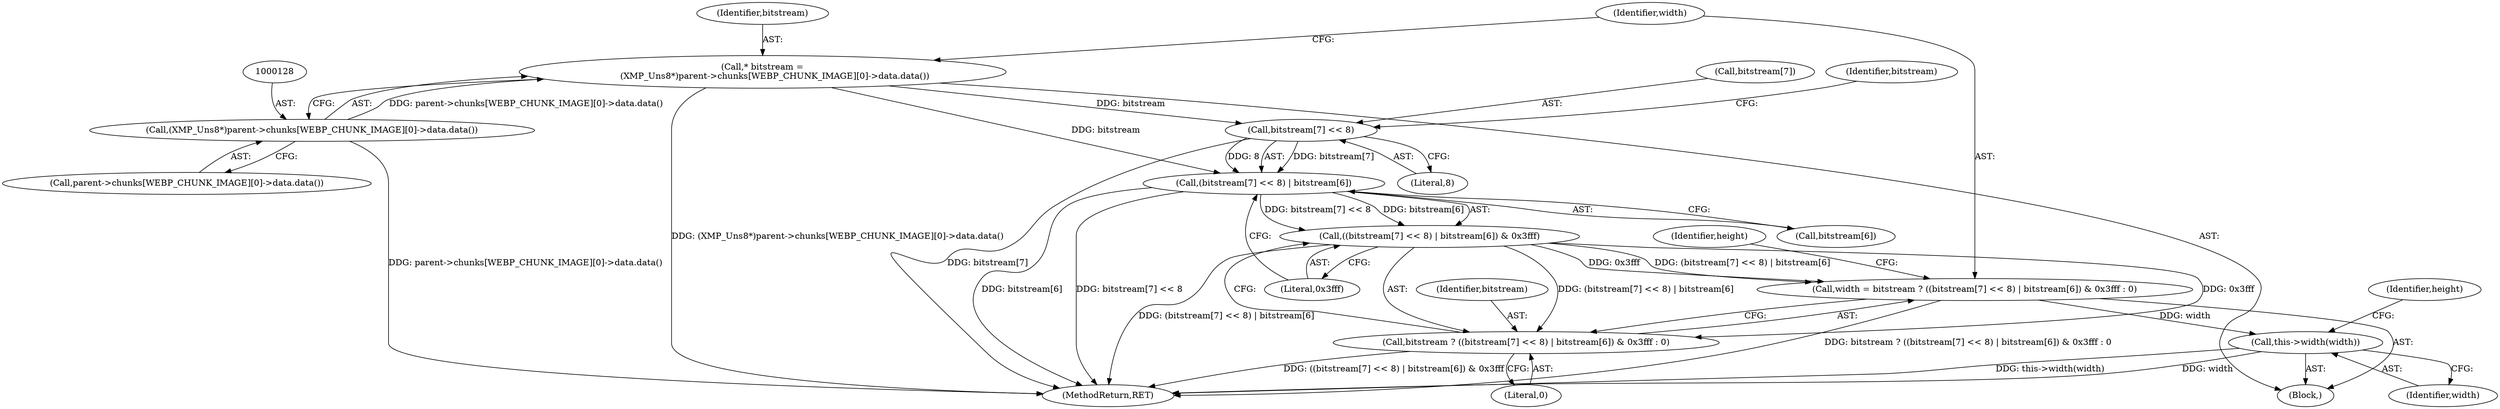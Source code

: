 digraph "0_exempi_aabedb5e749dd59112a3fe1e8e08f2d934f56666@array" {
"1000137" [label="(Call,bitstream[7] << 8)"];
"1000125" [label="(Call,* bitstream =\n         (XMP_Uns8*)parent->chunks[WEBP_CHUNK_IMAGE][0]->data.data())"];
"1000127" [label="(Call,(XMP_Uns8*)parent->chunks[WEBP_CHUNK_IMAGE][0]->data.data())"];
"1000136" [label="(Call,(bitstream[7] << 8) | bitstream[6])"];
"1000135" [label="(Call,((bitstream[7] << 8) | bitstream[6]) & 0x3fff)"];
"1000131" [label="(Call,width = bitstream ? ((bitstream[7] << 8) | bitstream[6]) & 0x3fff : 0)"];
"1000164" [label="(Call,this->width(width))"];
"1000133" [label="(Call,bitstream ? ((bitstream[7] << 8) | bitstream[6]) & 0x3fff : 0)"];
"1000165" [label="(Identifier,width)"];
"1000146" [label="(Literal,0)"];
"1000164" [label="(Call,this->width(width))"];
"1000126" [label="(Identifier,bitstream)"];
"1000125" [label="(Call,* bitstream =\n         (XMP_Uns8*)parent->chunks[WEBP_CHUNK_IMAGE][0]->data.data())"];
"1000133" [label="(Call,bitstream ? ((bitstream[7] << 8) | bitstream[6]) & 0x3fff : 0)"];
"1000545" [label="(MethodReturn,RET)"];
"1000131" [label="(Call,width = bitstream ? ((bitstream[7] << 8) | bitstream[6]) & 0x3fff : 0)"];
"1000136" [label="(Call,(bitstream[7] << 8) | bitstream[6])"];
"1000138" [label="(Call,bitstream[7])"];
"1000137" [label="(Call,bitstream[7] << 8)"];
"1000129" [label="(Call,parent->chunks[WEBP_CHUNK_IMAGE][0]->data.data())"];
"1000149" [label="(Identifier,height)"];
"1000167" [label="(Identifier,height)"];
"1000143" [label="(Identifier,bitstream)"];
"1000142" [label="(Call,bitstream[6])"];
"1000104" [label="(Block,)"];
"1000135" [label="(Call,((bitstream[7] << 8) | bitstream[6]) & 0x3fff)"];
"1000134" [label="(Identifier,bitstream)"];
"1000132" [label="(Identifier,width)"];
"1000127" [label="(Call,(XMP_Uns8*)parent->chunks[WEBP_CHUNK_IMAGE][0]->data.data())"];
"1000141" [label="(Literal,8)"];
"1000145" [label="(Literal,0x3fff)"];
"1000137" -> "1000136"  [label="AST: "];
"1000137" -> "1000141"  [label="CFG: "];
"1000138" -> "1000137"  [label="AST: "];
"1000141" -> "1000137"  [label="AST: "];
"1000143" -> "1000137"  [label="CFG: "];
"1000137" -> "1000545"  [label="DDG: bitstream[7]"];
"1000137" -> "1000136"  [label="DDG: bitstream[7]"];
"1000137" -> "1000136"  [label="DDG: 8"];
"1000125" -> "1000137"  [label="DDG: bitstream"];
"1000125" -> "1000104"  [label="AST: "];
"1000125" -> "1000127"  [label="CFG: "];
"1000126" -> "1000125"  [label="AST: "];
"1000127" -> "1000125"  [label="AST: "];
"1000132" -> "1000125"  [label="CFG: "];
"1000125" -> "1000545"  [label="DDG: (XMP_Uns8*)parent->chunks[WEBP_CHUNK_IMAGE][0]->data.data()"];
"1000127" -> "1000125"  [label="DDG: parent->chunks[WEBP_CHUNK_IMAGE][0]->data.data()"];
"1000125" -> "1000136"  [label="DDG: bitstream"];
"1000127" -> "1000129"  [label="CFG: "];
"1000128" -> "1000127"  [label="AST: "];
"1000129" -> "1000127"  [label="AST: "];
"1000127" -> "1000545"  [label="DDG: parent->chunks[WEBP_CHUNK_IMAGE][0]->data.data()"];
"1000136" -> "1000135"  [label="AST: "];
"1000136" -> "1000142"  [label="CFG: "];
"1000142" -> "1000136"  [label="AST: "];
"1000145" -> "1000136"  [label="CFG: "];
"1000136" -> "1000545"  [label="DDG: bitstream[6]"];
"1000136" -> "1000545"  [label="DDG: bitstream[7] << 8"];
"1000136" -> "1000135"  [label="DDG: bitstream[7] << 8"];
"1000136" -> "1000135"  [label="DDG: bitstream[6]"];
"1000135" -> "1000133"  [label="AST: "];
"1000135" -> "1000145"  [label="CFG: "];
"1000145" -> "1000135"  [label="AST: "];
"1000133" -> "1000135"  [label="CFG: "];
"1000135" -> "1000545"  [label="DDG: (bitstream[7] << 8) | bitstream[6]"];
"1000135" -> "1000131"  [label="DDG: (bitstream[7] << 8) | bitstream[6]"];
"1000135" -> "1000131"  [label="DDG: 0x3fff"];
"1000135" -> "1000133"  [label="DDG: (bitstream[7] << 8) | bitstream[6]"];
"1000135" -> "1000133"  [label="DDG: 0x3fff"];
"1000131" -> "1000104"  [label="AST: "];
"1000131" -> "1000133"  [label="CFG: "];
"1000132" -> "1000131"  [label="AST: "];
"1000133" -> "1000131"  [label="AST: "];
"1000149" -> "1000131"  [label="CFG: "];
"1000131" -> "1000545"  [label="DDG: bitstream ? ((bitstream[7] << 8) | bitstream[6]) & 0x3fff : 0"];
"1000131" -> "1000164"  [label="DDG: width"];
"1000164" -> "1000104"  [label="AST: "];
"1000164" -> "1000165"  [label="CFG: "];
"1000165" -> "1000164"  [label="AST: "];
"1000167" -> "1000164"  [label="CFG: "];
"1000164" -> "1000545"  [label="DDG: this->width(width)"];
"1000164" -> "1000545"  [label="DDG: width"];
"1000133" -> "1000146"  [label="CFG: "];
"1000134" -> "1000133"  [label="AST: "];
"1000146" -> "1000133"  [label="AST: "];
"1000133" -> "1000545"  [label="DDG: ((bitstream[7] << 8) | bitstream[6]) & 0x3fff"];
}
